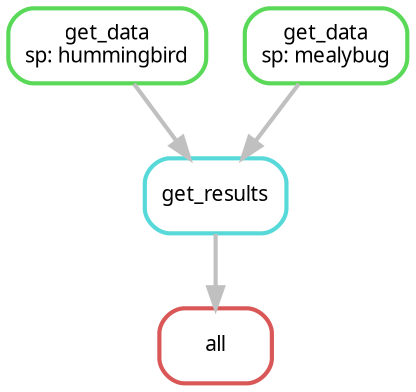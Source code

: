 digraph snakemake_dag {
    graph[bgcolor=white, margin=0];
    node[shape=box, style=rounded, fontname=sans,                 fontsize=10, penwidth=2];
    edge[penwidth=2, color=grey];
	0[label = "all", color = "0.00 0.6 0.85", style="rounded"];
	1[label = "get_results", color = "0.50 0.6 0.85", style="rounded"];
	2[label = "get_data\nsp: hummingbird", color = "0.33 0.6 0.85", style="rounded"];
	3[label = "get_data\nsp: mealybug", color = "0.33 0.6 0.85", style="rounded"];
	1 -> 0
	2 -> 1
	3 -> 1
}            
